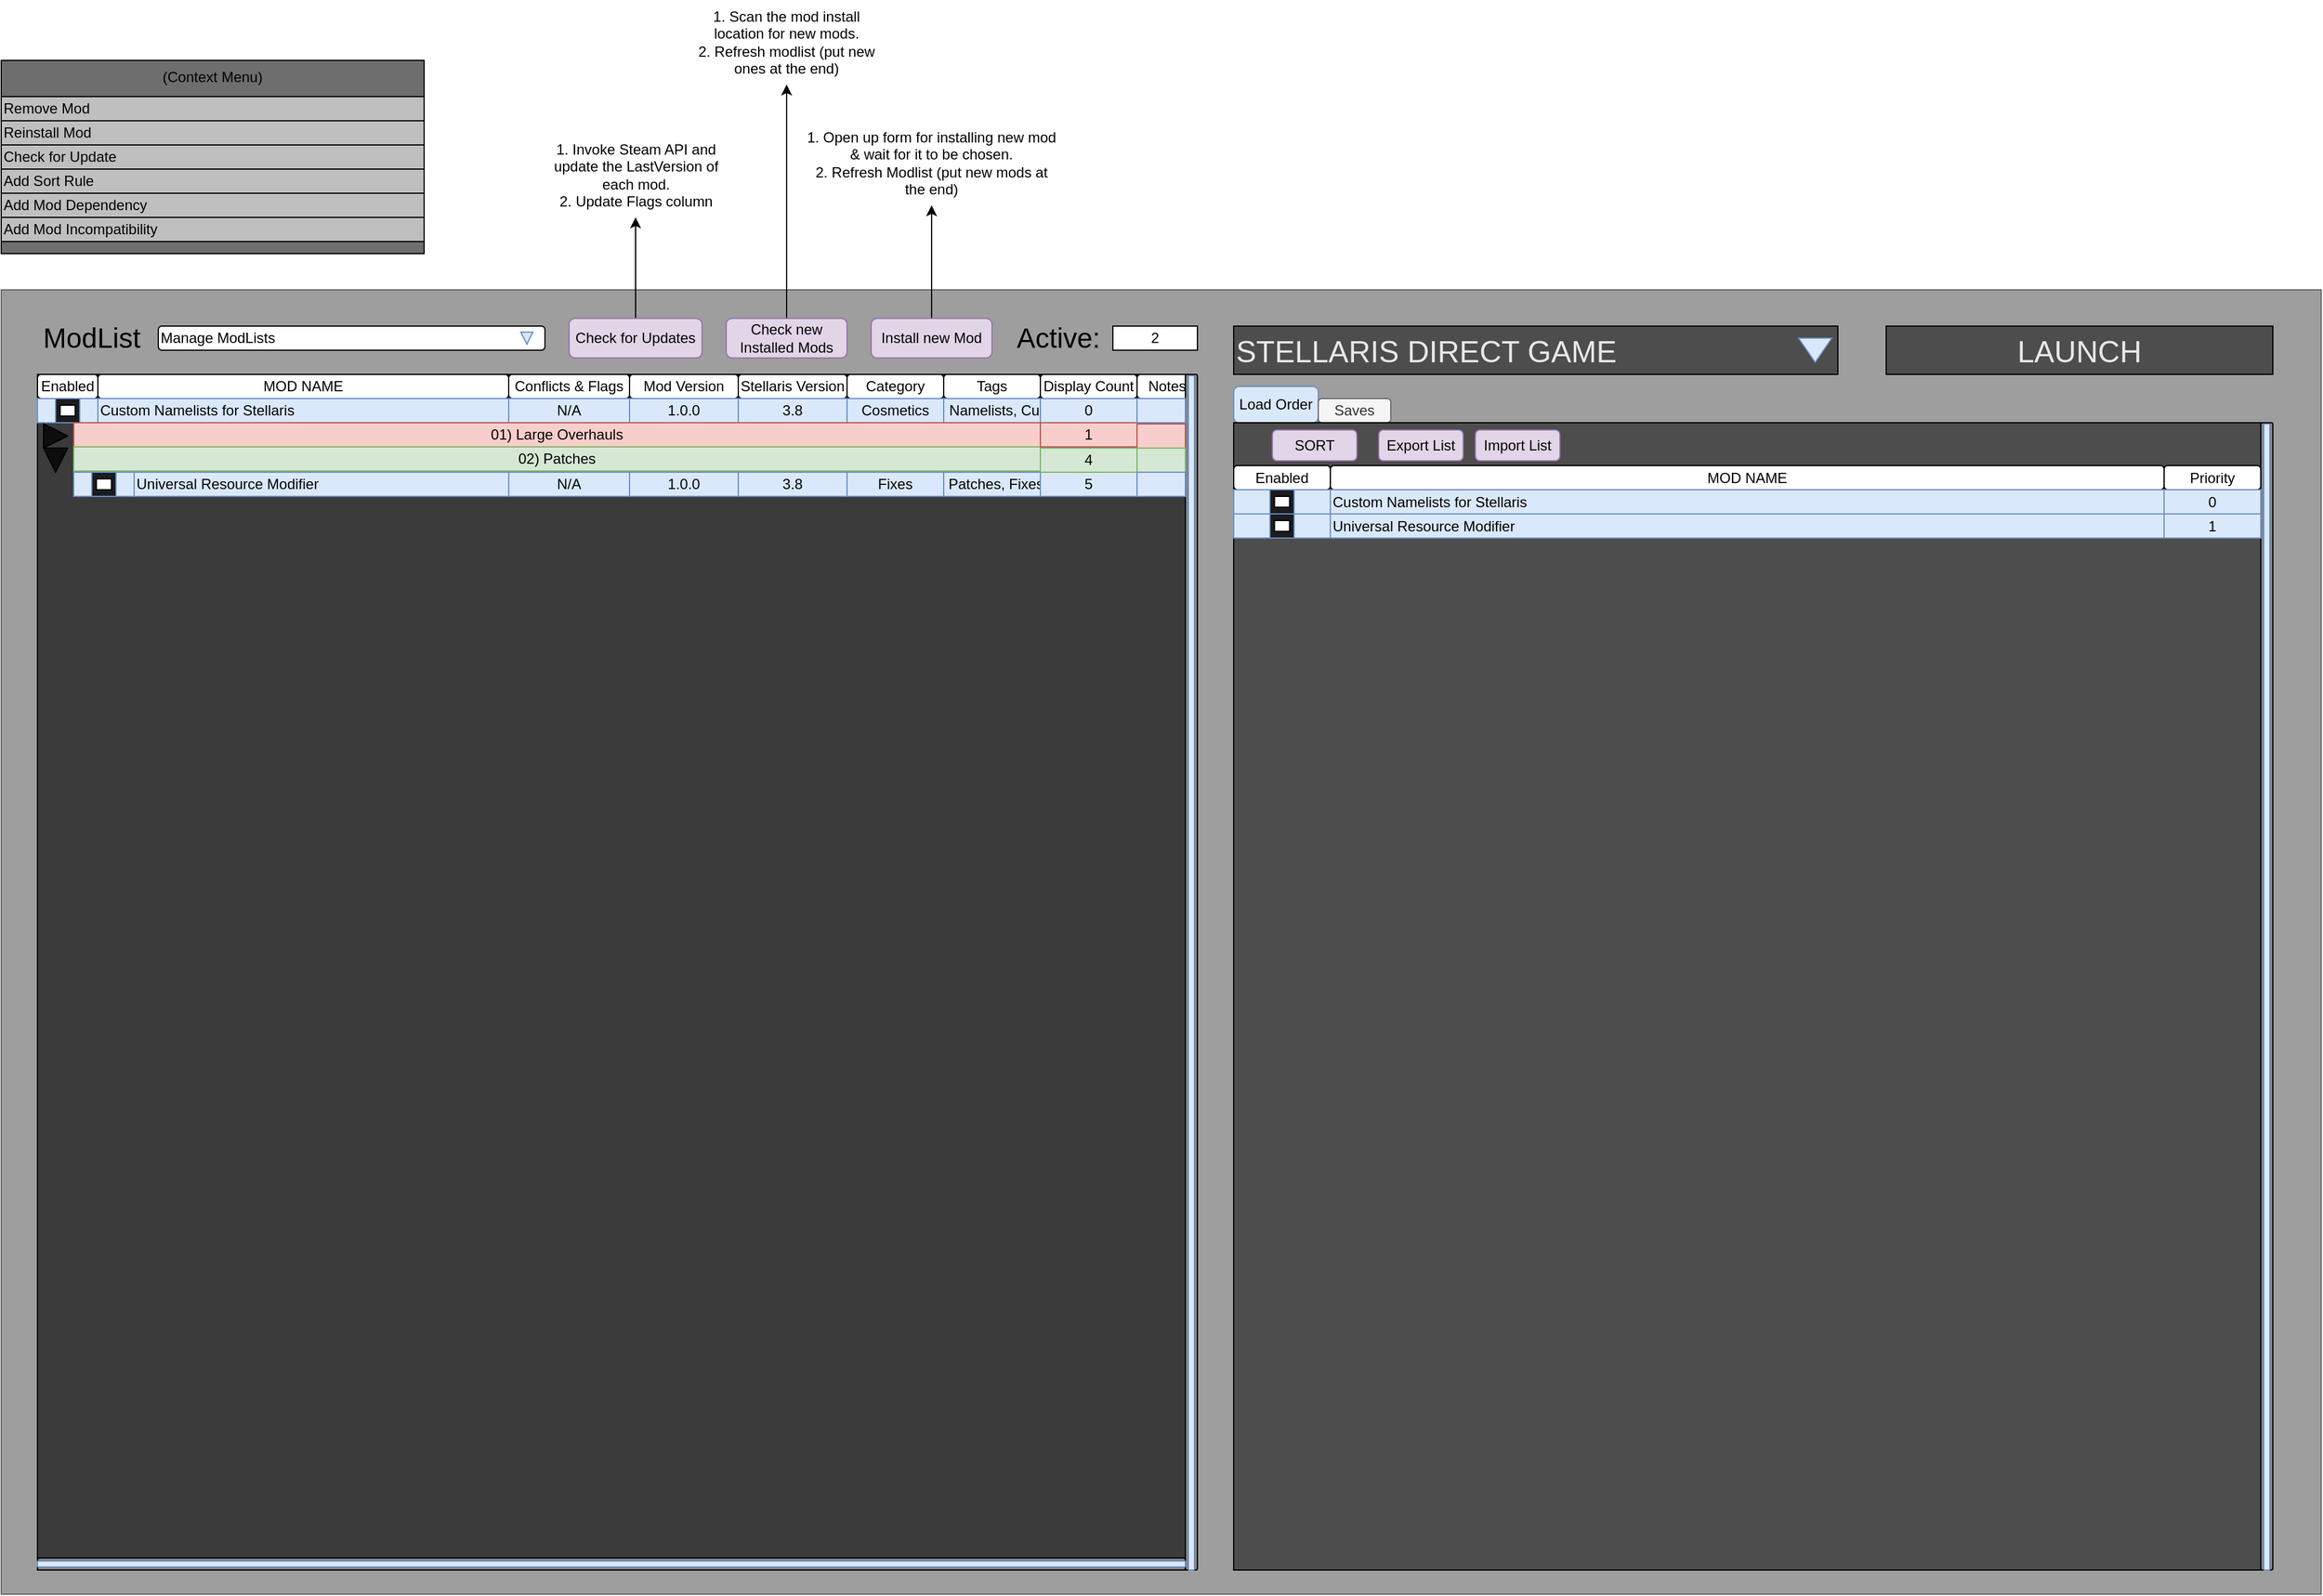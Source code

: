<mxfile version="21.6.1" type="device" pages="5">
  <diagram name="MainWindow" id="4kBHwDKpJJJqmKszYRWm">
    <mxGraphModel dx="1185" dy="1556" grid="1" gridSize="10" guides="1" tooltips="1" connect="1" arrows="1" fold="1" page="1" pageScale="1" pageWidth="850" pageHeight="1100" math="0" shadow="0">
      <root>
        <mxCell id="0" />
        <mxCell id="1" parent="0" />
        <mxCell id="u-a-ZDEfsdzRqBJeDH9q-1" value="" style="rounded=0;whiteSpace=wrap;html=1;fillColor=#9E9E9E;strokeColor=#666666;gradientColor=none;" vertex="1" parent="1">
          <mxGeometry x="80" y="120" width="1920" height="1080" as="geometry" />
        </mxCell>
        <mxCell id="u-a-ZDEfsdzRqBJeDH9q-3" value="ModList" style="text;strokeColor=none;fillColor=none;align=center;verticalAlign=middle;rounded=0;whiteSpace=wrap;html=1;fontSize=23;" vertex="1" parent="1">
          <mxGeometry x="110" y="140" width="90" height="40" as="geometry" />
        </mxCell>
        <mxCell id="u-a-ZDEfsdzRqBJeDH9q-4" value="Manage ModLists" style="rounded=1;whiteSpace=wrap;html=1;align=left;" vertex="1" parent="1">
          <mxGeometry x="210" y="150" width="320" height="20" as="geometry" />
        </mxCell>
        <mxCell id="u-a-ZDEfsdzRqBJeDH9q-5" value="" style="triangle;whiteSpace=wrap;html=1;rotation=90;fillColor=#dae8fc;strokeColor=#6c8ebf;" vertex="1" parent="1">
          <mxGeometry x="510" y="155" width="10" height="10" as="geometry" />
        </mxCell>
        <mxCell id="280anyr5keJLw3czcJbj-1" value="Active:" style="text;strokeColor=none;fillColor=none;align=center;verticalAlign=middle;rounded=0;whiteSpace=wrap;html=1;fontSize=23;" vertex="1" parent="1">
          <mxGeometry x="910" y="140" width="90" height="40" as="geometry" />
        </mxCell>
        <mxCell id="280anyr5keJLw3czcJbj-2" value="2" style="rounded=0;whiteSpace=wrap;html=1;" vertex="1" parent="1">
          <mxGeometry x="1000" y="150" width="70" height="20" as="geometry" />
        </mxCell>
        <mxCell id="280anyr5keJLw3czcJbj-3" value="" style="rounded=0;whiteSpace=wrap;html=1;fillColor=#3b3b3b;" vertex="1" parent="1">
          <mxGeometry x="110" y="190" width="950" height="990" as="geometry" />
        </mxCell>
        <mxCell id="280anyr5keJLw3czcJbj-4" value="MOD NAME" style="rounded=1;whiteSpace=wrap;html=1;" vertex="1" parent="1">
          <mxGeometry x="160" y="190" width="340" height="20" as="geometry" />
        </mxCell>
        <mxCell id="280anyr5keJLw3czcJbj-5" value="Enabled" style="rounded=1;whiteSpace=wrap;html=1;" vertex="1" parent="1">
          <mxGeometry x="110" y="190" width="50" height="20" as="geometry" />
        </mxCell>
        <mxCell id="280anyr5keJLw3czcJbj-6" value="Display Count" style="rounded=1;whiteSpace=wrap;html=1;" vertex="1" parent="1">
          <mxGeometry x="940" y="190" width="80" height="20" as="geometry" />
        </mxCell>
        <mxCell id="280anyr5keJLw3czcJbj-7" value="Category" style="rounded=1;whiteSpace=wrap;html=1;" vertex="1" parent="1">
          <mxGeometry x="780" y="190" width="80" height="20" as="geometry" />
        </mxCell>
        <mxCell id="280anyr5keJLw3czcJbj-8" value="Tags" style="rounded=1;whiteSpace=wrap;html=1;" vertex="1" parent="1">
          <mxGeometry x="860" y="190" width="80" height="20" as="geometry" />
        </mxCell>
        <mxCell id="280anyr5keJLw3czcJbj-9" value="Stellaris Version" style="rounded=1;whiteSpace=wrap;html=1;" vertex="1" parent="1">
          <mxGeometry x="690" y="190" width="90" height="20" as="geometry" />
        </mxCell>
        <mxCell id="280anyr5keJLw3czcJbj-10" value="Mod Version" style="rounded=1;whiteSpace=wrap;html=1;" vertex="1" parent="1">
          <mxGeometry x="600" y="190" width="90" height="20" as="geometry" />
        </mxCell>
        <mxCell id="280anyr5keJLw3czcJbj-11" value="Conflicts &amp;amp; Flags" style="rounded=1;whiteSpace=wrap;html=1;" vertex="1" parent="1">
          <mxGeometry x="500" y="190" width="100" height="20" as="geometry" />
        </mxCell>
        <mxCell id="280anyr5keJLw3czcJbj-12" value="" style="rounded=0;whiteSpace=wrap;html=1;fillColor=#dae8fc;strokeColor=#6c8ebf;" vertex="1" parent="1">
          <mxGeometry x="110" y="210" width="50" height="20" as="geometry" />
        </mxCell>
        <mxCell id="280anyr5keJLw3czcJbj-13" value="Custom Namelists for Stellaris" style="rounded=0;whiteSpace=wrap;html=1;fillColor=#dae8fc;strokeColor=#6c8ebf;align=left;" vertex="1" parent="1">
          <mxGeometry x="160" y="210" width="340" height="20" as="geometry" />
        </mxCell>
        <mxCell id="280anyr5keJLw3czcJbj-14" value="N/A" style="rounded=0;whiteSpace=wrap;html=1;fillColor=#dae8fc;strokeColor=#6c8ebf;" vertex="1" parent="1">
          <mxGeometry x="500" y="210" width="100" height="20" as="geometry" />
        </mxCell>
        <mxCell id="280anyr5keJLw3czcJbj-15" value="1.0.0" style="rounded=0;whiteSpace=wrap;html=1;fillColor=#dae8fc;strokeColor=#6c8ebf;" vertex="1" parent="1">
          <mxGeometry x="600" y="210" width="90" height="20" as="geometry" />
        </mxCell>
        <mxCell id="280anyr5keJLw3czcJbj-16" value="3.8" style="rounded=0;whiteSpace=wrap;html=1;fillColor=#dae8fc;strokeColor=#6c8ebf;" vertex="1" parent="1">
          <mxGeometry x="690" y="210" width="90" height="20" as="geometry" />
        </mxCell>
        <mxCell id="280anyr5keJLw3czcJbj-17" value="Cosmetics" style="rounded=0;whiteSpace=wrap;html=1;fillColor=#dae8fc;strokeColor=#6c8ebf;" vertex="1" parent="1">
          <mxGeometry x="780" y="210" width="80" height="20" as="geometry" />
        </mxCell>
        <mxCell id="280anyr5keJLw3czcJbj-18" value="Namelists, Cus..." style="rounded=0;whiteSpace=wrap;html=1;fillColor=#dae8fc;strokeColor=#6c8ebf;" vertex="1" parent="1">
          <mxGeometry x="860" y="210" width="100" height="20" as="geometry" />
        </mxCell>
        <mxCell id="280anyr5keJLw3czcJbj-19" value="0" style="rounded=0;whiteSpace=wrap;html=1;fillColor=#dae8fc;strokeColor=#6c8ebf;" vertex="1" parent="1">
          <mxGeometry x="940" y="210" width="80" height="20" as="geometry" />
        </mxCell>
        <mxCell id="280anyr5keJLw3czcJbj-20" value="" style="rounded=0;whiteSpace=wrap;html=1;fillColor=#1A1C1F;strokeColor=#6c8ebf;" vertex="1" parent="1">
          <mxGeometry x="125" y="210" width="20" height="20" as="geometry" />
        </mxCell>
        <mxCell id="280anyr5keJLw3czcJbj-21" value="01) Large Overhauls" style="rounded=0;whiteSpace=wrap;html=1;fillColor=#f8cecc;strokeColor=#b85450;" vertex="1" parent="1">
          <mxGeometry x="140" y="230" width="800" height="20" as="geometry" />
        </mxCell>
        <mxCell id="280anyr5keJLw3czcJbj-30" value="" style="triangle;whiteSpace=wrap;html=1;fillColor=#0D0D0D;" vertex="1" parent="1">
          <mxGeometry x="115" y="231" width="20" height="20" as="geometry" />
        </mxCell>
        <mxCell id="280anyr5keJLw3czcJbj-31" value="02) Patches" style="rounded=0;whiteSpace=wrap;html=1;fillColor=#d5e8d4;strokeColor=#82b366;" vertex="1" parent="1">
          <mxGeometry x="140" y="250" width="800" height="20" as="geometry" />
        </mxCell>
        <mxCell id="280anyr5keJLw3czcJbj-32" value="" style="triangle;whiteSpace=wrap;html=1;fillColor=#0D0D0D;rotation=90;" vertex="1" parent="1">
          <mxGeometry x="115" y="251" width="20" height="20" as="geometry" />
        </mxCell>
        <mxCell id="280anyr5keJLw3czcJbj-33" value="" style="rounded=0;whiteSpace=wrap;html=1;fillColor=#dae8fc;strokeColor=#6c8ebf;" vertex="1" parent="1">
          <mxGeometry x="140" y="271" width="50" height="20" as="geometry" />
        </mxCell>
        <mxCell id="280anyr5keJLw3czcJbj-34" value="Universal Resource Modifier" style="rounded=0;whiteSpace=wrap;html=1;fillColor=#dae8fc;strokeColor=#6c8ebf;align=left;" vertex="1" parent="1">
          <mxGeometry x="190" y="271" width="310" height="20" as="geometry" />
        </mxCell>
        <mxCell id="280anyr5keJLw3czcJbj-35" value="N/A" style="rounded=0;whiteSpace=wrap;html=1;fillColor=#dae8fc;strokeColor=#6c8ebf;" vertex="1" parent="1">
          <mxGeometry x="500" y="271" width="100" height="20" as="geometry" />
        </mxCell>
        <mxCell id="280anyr5keJLw3czcJbj-36" value="1.0.0" style="rounded=0;whiteSpace=wrap;html=1;fillColor=#dae8fc;strokeColor=#6c8ebf;" vertex="1" parent="1">
          <mxGeometry x="600" y="271" width="90" height="20" as="geometry" />
        </mxCell>
        <mxCell id="280anyr5keJLw3czcJbj-37" value="3.8" style="rounded=0;whiteSpace=wrap;html=1;fillColor=#dae8fc;strokeColor=#6c8ebf;" vertex="1" parent="1">
          <mxGeometry x="690" y="271" width="90" height="20" as="geometry" />
        </mxCell>
        <mxCell id="280anyr5keJLw3czcJbj-38" value="Fixes" style="rounded=0;whiteSpace=wrap;html=1;fillColor=#dae8fc;strokeColor=#6c8ebf;" vertex="1" parent="1">
          <mxGeometry x="780" y="271" width="80" height="20" as="geometry" />
        </mxCell>
        <mxCell id="280anyr5keJLw3czcJbj-39" value="Patches, Fixes, .." style="rounded=0;whiteSpace=wrap;html=1;fillColor=#dae8fc;strokeColor=#6c8ebf;" vertex="1" parent="1">
          <mxGeometry x="860" y="271" width="100" height="20" as="geometry" />
        </mxCell>
        <mxCell id="280anyr5keJLw3czcJbj-40" value="5" style="rounded=0;whiteSpace=wrap;html=1;fillColor=#dae8fc;strokeColor=#6c8ebf;" vertex="1" parent="1">
          <mxGeometry x="940" y="271" width="80" height="20" as="geometry" />
        </mxCell>
        <mxCell id="280anyr5keJLw3czcJbj-41" value="" style="rounded=0;whiteSpace=wrap;html=1;fillColor=#1A1C1F;strokeColor=#6c8ebf;" vertex="1" parent="1">
          <mxGeometry x="155" y="271" width="20" height="20" as="geometry" />
        </mxCell>
        <mxCell id="280anyr5keJLw3czcJbj-42" value="&lt;font color=&quot;#e8e8e8&quot; style=&quot;font-size: 25px;&quot;&gt;STELLARIS DIRECT GAME&lt;/font&gt;" style="rounded=0;whiteSpace=wrap;html=1;fillColor=#4D4D4D;align=left;" vertex="1" parent="1">
          <mxGeometry x="1100" y="150" width="500" height="40" as="geometry" />
        </mxCell>
        <mxCell id="280anyr5keJLw3czcJbj-43" value="" style="triangle;whiteSpace=wrap;html=1;rotation=90;fillColor=#dae8fc;strokeColor=#6c8ebf;" vertex="1" parent="1">
          <mxGeometry x="1571.25" y="156.25" width="20" height="27.5" as="geometry" />
        </mxCell>
        <mxCell id="280anyr5keJLw3czcJbj-44" value="&lt;font color=&quot;#e8e8e8&quot; style=&quot;font-size: 25px;&quot;&gt;LAUNCH&lt;/font&gt;" style="rounded=0;whiteSpace=wrap;html=1;fillColor=#4D4D4D;align=center;" vertex="1" parent="1">
          <mxGeometry x="1640" y="150" width="320" height="40" as="geometry" />
        </mxCell>
        <mxCell id="280anyr5keJLw3czcJbj-49" value="" style="rounded=0;whiteSpace=wrap;html=1;" vertex="1" parent="1">
          <mxGeometry x="158.75" y="276.5" width="12.5" height="9" as="geometry" />
        </mxCell>
        <mxCell id="280anyr5keJLw3czcJbj-50" value="" style="rounded=0;whiteSpace=wrap;html=1;" vertex="1" parent="1">
          <mxGeometry x="128.75" y="215.5" width="12.5" height="9" as="geometry" />
        </mxCell>
        <mxCell id="280anyr5keJLw3czcJbj-51" value="1" style="rounded=0;whiteSpace=wrap;html=1;fillColor=#f8cecc;strokeColor=#b85450;" vertex="1" parent="1">
          <mxGeometry x="940" y="230" width="80" height="20" as="geometry" />
        </mxCell>
        <mxCell id="280anyr5keJLw3czcJbj-52" value="4" style="rounded=0;whiteSpace=wrap;html=1;fillColor=#d5e8d4;strokeColor=#82b366;" vertex="1" parent="1">
          <mxGeometry x="940" y="251" width="80" height="20" as="geometry" />
        </mxCell>
        <mxCell id="280anyr5keJLw3czcJbj-53" value="Load Order" style="rounded=1;whiteSpace=wrap;html=1;fillColor=#dae8fc;strokeColor=#6c8ebf;" vertex="1" parent="1">
          <mxGeometry x="1100" y="200" width="70" height="30" as="geometry" />
        </mxCell>
        <mxCell id="280anyr5keJLw3czcJbj-54" value="Saves" style="rounded=1;whiteSpace=wrap;html=1;fillColor=#f5f5f5;strokeColor=#666666;fontColor=#333333;" vertex="1" parent="1">
          <mxGeometry x="1170" y="210" width="60" height="20" as="geometry" />
        </mxCell>
        <mxCell id="280anyr5keJLw3czcJbj-55" value="" style="rounded=0;whiteSpace=wrap;html=1;fillColor=#4D4D4D;" vertex="1" parent="1">
          <mxGeometry x="1100" y="230" width="850" height="950" as="geometry" />
        </mxCell>
        <mxCell id="280anyr5keJLw3czcJbj-56" value="" style="rounded=1;whiteSpace=wrap;html=1;fillColor=#858585;" vertex="1" parent="1">
          <mxGeometry x="1950" y="230" width="10" height="950" as="geometry" />
        </mxCell>
        <mxCell id="280anyr5keJLw3czcJbj-57" value="" style="rounded=1;whiteSpace=wrap;html=1;fillColor=#dae8fc;strokeColor=#6c8ebf;" vertex="1" parent="1">
          <mxGeometry x="1952.5" y="231" width="5" height="949" as="geometry" />
        </mxCell>
        <mxCell id="280anyr5keJLw3czcJbj-58" value="MOD NAME" style="rounded=1;whiteSpace=wrap;html=1;" vertex="1" parent="1">
          <mxGeometry x="1180" y="265.5" width="690" height="20" as="geometry" />
        </mxCell>
        <mxCell id="280anyr5keJLw3czcJbj-59" value="Priority" style="rounded=1;whiteSpace=wrap;html=1;" vertex="1" parent="1">
          <mxGeometry x="1870" y="265.5" width="80" height="20" as="geometry" />
        </mxCell>
        <mxCell id="280anyr5keJLw3czcJbj-60" value="Enabled" style="rounded=1;whiteSpace=wrap;html=1;" vertex="1" parent="1">
          <mxGeometry x="1100" y="265.5" width="80" height="20" as="geometry" />
        </mxCell>
        <mxCell id="280anyr5keJLw3czcJbj-61" value="Custom Namelists for Stellaris" style="rounded=0;whiteSpace=wrap;html=1;fillColor=#dae8fc;strokeColor=#6c8ebf;align=left;" vertex="1" parent="1">
          <mxGeometry x="1180" y="285.5" width="690" height="20" as="geometry" />
        </mxCell>
        <mxCell id="280anyr5keJLw3czcJbj-62" value="" style="rounded=0;whiteSpace=wrap;html=1;fillColor=#dae8fc;strokeColor=#6c8ebf;" vertex="1" parent="1">
          <mxGeometry x="1100" y="285.5" width="80" height="20" as="geometry" />
        </mxCell>
        <mxCell id="280anyr5keJLw3czcJbj-63" value="" style="rounded=0;whiteSpace=wrap;html=1;fillColor=#1A1C1F;strokeColor=#6c8ebf;" vertex="1" parent="1">
          <mxGeometry x="1130" y="285.5" width="20" height="20" as="geometry" />
        </mxCell>
        <mxCell id="280anyr5keJLw3czcJbj-64" value="" style="rounded=0;whiteSpace=wrap;html=1;" vertex="1" parent="1">
          <mxGeometry x="1133.75" y="291" width="12.5" height="9" as="geometry" />
        </mxCell>
        <mxCell id="280anyr5keJLw3czcJbj-67" value="0" style="rounded=0;whiteSpace=wrap;html=1;fillColor=#dae8fc;strokeColor=#6c8ebf;" vertex="1" parent="1">
          <mxGeometry x="1870" y="285.5" width="80" height="20" as="geometry" />
        </mxCell>
        <mxCell id="280anyr5keJLw3czcJbj-71" value="Universal Resource Modifier" style="rounded=0;whiteSpace=wrap;html=1;fillColor=#dae8fc;strokeColor=#6c8ebf;align=left;" vertex="1" parent="1">
          <mxGeometry x="1180" y="305.5" width="690" height="20" as="geometry" />
        </mxCell>
        <mxCell id="280anyr5keJLw3czcJbj-72" value="" style="rounded=0;whiteSpace=wrap;html=1;fillColor=#dae8fc;strokeColor=#6c8ebf;" vertex="1" parent="1">
          <mxGeometry x="1100" y="305.5" width="80" height="20" as="geometry" />
        </mxCell>
        <mxCell id="280anyr5keJLw3czcJbj-74" value="1" style="rounded=0;whiteSpace=wrap;html=1;fillColor=#dae8fc;strokeColor=#6c8ebf;" vertex="1" parent="1">
          <mxGeometry x="1870" y="305.5" width="80" height="20" as="geometry" />
        </mxCell>
        <mxCell id="280anyr5keJLw3czcJbj-76" value="" style="rounded=0;whiteSpace=wrap;html=1;fillColor=#1A1C1F;strokeColor=#6c8ebf;" vertex="1" parent="1">
          <mxGeometry x="1130" y="305.5" width="20" height="20" as="geometry" />
        </mxCell>
        <mxCell id="280anyr5keJLw3czcJbj-77" value="" style="rounded=0;whiteSpace=wrap;html=1;" vertex="1" parent="1">
          <mxGeometry x="1133.75" y="311" width="12.5" height="9" as="geometry" />
        </mxCell>
        <mxCell id="280anyr5keJLw3czcJbj-80" value="SORT" style="rounded=1;whiteSpace=wrap;html=1;fillColor=#e1d5e7;strokeColor=#9673a6;" vertex="1" parent="1">
          <mxGeometry x="1132" y="236" width="70" height="25.5" as="geometry" />
        </mxCell>
        <mxCell id="ya8SbgfGmUaVXBivT8mw-1" value="Notes" style="rounded=1;whiteSpace=wrap;html=1;" vertex="1" parent="1">
          <mxGeometry x="1020" y="190" width="50" height="20" as="geometry" />
        </mxCell>
        <mxCell id="280anyr5keJLw3czcJbj-81" value="Export List" style="rounded=1;whiteSpace=wrap;html=1;fillColor=#e1d5e7;strokeColor=#9673a6;" vertex="1" parent="1">
          <mxGeometry x="1220" y="236" width="70" height="25.5" as="geometry" />
        </mxCell>
        <mxCell id="280anyr5keJLw3czcJbj-82" value="Import List" style="rounded=1;whiteSpace=wrap;html=1;fillColor=#e1d5e7;strokeColor=#9673a6;" vertex="1" parent="1">
          <mxGeometry x="1300" y="236" width="70" height="25.5" as="geometry" />
        </mxCell>
        <mxCell id="280anyr5keJLw3czcJbj-45" value="" style="rounded=1;whiteSpace=wrap;html=1;fillColor=#858585;" vertex="1" parent="1">
          <mxGeometry x="1060" y="190" width="10" height="990" as="geometry" />
        </mxCell>
        <mxCell id="280anyr5keJLw3czcJbj-48" value="" style="rounded=1;whiteSpace=wrap;html=1;fillColor=#dae8fc;strokeColor=#6c8ebf;" vertex="1" parent="1">
          <mxGeometry x="1062.5" y="191" width="5" height="989" as="geometry" />
        </mxCell>
        <mxCell id="ya8SbgfGmUaVXBivT8mw-2" value="" style="rounded=0;whiteSpace=wrap;html=1;fillColor=#f8cecc;strokeColor=#b85450;" vertex="1" parent="1">
          <mxGeometry x="1020" y="231" width="40" height="20" as="geometry" />
        </mxCell>
        <mxCell id="ya8SbgfGmUaVXBivT8mw-3" value="" style="rounded=0;whiteSpace=wrap;html=1;fillColor=#d5e8d4;strokeColor=#82b366;" vertex="1" parent="1">
          <mxGeometry x="1020" y="251" width="40" height="20" as="geometry" />
        </mxCell>
        <mxCell id="ya8SbgfGmUaVXBivT8mw-4" value="" style="rounded=0;whiteSpace=wrap;html=1;fillColor=#dae8fc;strokeColor=#6c8ebf;" vertex="1" parent="1">
          <mxGeometry x="1020" y="271" width="40" height="20" as="geometry" />
        </mxCell>
        <mxCell id="ya8SbgfGmUaVXBivT8mw-6" value="" style="rounded=0;whiteSpace=wrap;html=1;fillColor=#dae8fc;strokeColor=#6c8ebf;" vertex="1" parent="1">
          <mxGeometry x="1020" y="210" width="40" height="20" as="geometry" />
        </mxCell>
        <mxCell id="9J59A1pDsoWbuQJhbA32-1" value="" style="rounded=1;whiteSpace=wrap;html=1;fillColor=#858585;" vertex="1" parent="1">
          <mxGeometry x="110" y="1170" width="950" height="10" as="geometry" />
        </mxCell>
        <mxCell id="9J59A1pDsoWbuQJhbA32-2" value="" style="rounded=1;whiteSpace=wrap;html=1;fillColor=#dae8fc;strokeColor=#6c8ebf;" vertex="1" parent="1">
          <mxGeometry x="110" y="1172.5" width="950" height="5" as="geometry" />
        </mxCell>
        <mxCell id="lsZq4bb5ygqwey01slSW-5" style="edgeStyle=orthogonalEdgeStyle;rounded=0;orthogonalLoop=1;jettySize=auto;html=1;exitX=0.5;exitY=0;exitDx=0;exitDy=0;entryX=0.5;entryY=1;entryDx=0;entryDy=0;" edge="1" parent="1" source="Nm9ffyWEaQcGPMdwfYi6-4" target="lsZq4bb5ygqwey01slSW-6">
          <mxGeometry relative="1" as="geometry">
            <mxPoint x="849.857" y="40" as="targetPoint" />
          </mxGeometry>
        </mxCell>
        <mxCell id="Nm9ffyWEaQcGPMdwfYi6-4" value="Install new Mod" style="rounded=1;whiteSpace=wrap;html=1;fillColor=#e1d5e7;strokeColor=#9673a6;" vertex="1" parent="1">
          <mxGeometry x="800" y="143.63" width="100" height="32.75" as="geometry" />
        </mxCell>
        <mxCell id="lsZq4bb5ygqwey01slSW-3" style="edgeStyle=orthogonalEdgeStyle;rounded=0;orthogonalLoop=1;jettySize=auto;html=1;exitX=0.5;exitY=0;exitDx=0;exitDy=0;" edge="1" parent="1" source="Nm9ffyWEaQcGPMdwfYi6-6" target="lsZq4bb5ygqwey01slSW-4">
          <mxGeometry relative="1" as="geometry">
            <mxPoint x="605.286" y="50" as="targetPoint" />
          </mxGeometry>
        </mxCell>
        <mxCell id="Nm9ffyWEaQcGPMdwfYi6-6" value="Check for Updates" style="rounded=1;whiteSpace=wrap;html=1;fillColor=#e1d5e7;strokeColor=#9673a6;" vertex="1" parent="1">
          <mxGeometry x="550" y="143.63" width="110" height="32.75" as="geometry" />
        </mxCell>
        <mxCell id="lsZq4bb5ygqwey01slSW-1" style="edgeStyle=orthogonalEdgeStyle;rounded=0;orthogonalLoop=1;jettySize=auto;html=1;exitX=0.5;exitY=0;exitDx=0;exitDy=0;entryX=0.5;entryY=1;entryDx=0;entryDy=0;" edge="1" parent="1" source="Nm9ffyWEaQcGPMdwfYi6-7" target="lsZq4bb5ygqwey01slSW-2">
          <mxGeometry relative="1" as="geometry">
            <mxPoint x="820" y="40" as="targetPoint" />
          </mxGeometry>
        </mxCell>
        <mxCell id="Nm9ffyWEaQcGPMdwfYi6-7" value="Check new Installed Mods" style="rounded=1;whiteSpace=wrap;html=1;fillColor=#e1d5e7;strokeColor=#9673a6;" vertex="1" parent="1">
          <mxGeometry x="680" y="143.63" width="100" height="32.75" as="geometry" />
        </mxCell>
        <mxCell id="Nm9ffyWEaQcGPMdwfYi6-8" value="(Context Menu)" style="rounded=0;whiteSpace=wrap;html=1;verticalAlign=top;fillColor=#6E6E6E;" vertex="1" parent="1">
          <mxGeometry x="80" y="-70" width="350" height="160" as="geometry" />
        </mxCell>
        <mxCell id="Nm9ffyWEaQcGPMdwfYi6-9" value="Remove Mod" style="rounded=0;whiteSpace=wrap;html=1;align=left;fillColor=#BFBFBF;" vertex="1" parent="1">
          <mxGeometry x="80" y="-40" width="350" height="20" as="geometry" />
        </mxCell>
        <mxCell id="Nm9ffyWEaQcGPMdwfYi6-10" value="Reinstall Mod" style="rounded=0;whiteSpace=wrap;html=1;align=left;fillColor=#BFBFBF;" vertex="1" parent="1">
          <mxGeometry x="80" y="-20" width="350" height="20" as="geometry" />
        </mxCell>
        <mxCell id="Nm9ffyWEaQcGPMdwfYi6-11" value="Check for Update" style="rounded=0;whiteSpace=wrap;html=1;align=left;fillColor=#BFBFBF;" vertex="1" parent="1">
          <mxGeometry x="80" width="350" height="20" as="geometry" />
        </mxCell>
        <mxCell id="yUAEb1vr-L3T58DQV86A-1" value="Add Sort Rule" style="rounded=0;whiteSpace=wrap;html=1;align=left;fillColor=#BFBFBF;" vertex="1" parent="1">
          <mxGeometry x="80" y="20" width="350" height="20" as="geometry" />
        </mxCell>
        <mxCell id="yUAEb1vr-L3T58DQV86A-2" value="Add Mod Dependency" style="rounded=0;whiteSpace=wrap;html=1;align=left;fillColor=#BFBFBF;" vertex="1" parent="1">
          <mxGeometry x="80" y="40" width="350" height="20" as="geometry" />
        </mxCell>
        <mxCell id="yUAEb1vr-L3T58DQV86A-3" value="Add Mod Incompatibility" style="rounded=0;whiteSpace=wrap;html=1;align=left;fillColor=#BFBFBF;" vertex="1" parent="1">
          <mxGeometry x="80" y="60" width="350" height="20" as="geometry" />
        </mxCell>
        <mxCell id="lsZq4bb5ygqwey01slSW-2" value="1. Scan the mod install location for new mods.&lt;br&gt;2. Refresh modlist (put new ones at the end)" style="text;html=1;strokeColor=none;fillColor=none;align=center;verticalAlign=middle;whiteSpace=wrap;rounded=0;" vertex="1" parent="1">
          <mxGeometry x="650" y="-120" width="160" height="70" as="geometry" />
        </mxCell>
        <mxCell id="lsZq4bb5ygqwey01slSW-4" value="1. Invoke Steam API and update the LastVersion of each mod.&lt;br&gt;2. Update Flags column" style="text;html=1;strokeColor=none;fillColor=none;align=center;verticalAlign=middle;whiteSpace=wrap;rounded=0;" vertex="1" parent="1">
          <mxGeometry x="532.5" y="-10" width="145" height="70" as="geometry" />
        </mxCell>
        <mxCell id="lsZq4bb5ygqwey01slSW-6" value="1. Open up form for installing new mod &amp;amp; wait for it to be chosen.&lt;br&gt;2. Refresh Modlist (put new mods at the end)" style="text;html=1;strokeColor=none;fillColor=none;align=center;verticalAlign=middle;whiteSpace=wrap;rounded=0;" vertex="1" parent="1">
          <mxGeometry x="745" y="-20" width="210" height="70" as="geometry" />
        </mxCell>
      </root>
    </mxGraphModel>
  </diagram>
  <diagram id="pjn9vjbbaO1yP0s39qno" name="ModList Management">
    <mxGraphModel dx="1728" dy="665" grid="1" gridSize="10" guides="1" tooltips="1" connect="1" arrows="1" fold="1" page="1" pageScale="1" pageWidth="850" pageHeight="1100" math="0" shadow="0">
      <root>
        <mxCell id="0" />
        <mxCell id="1" parent="0" />
        <mxCell id="8oE6dgzHkubX_I1cla6W-1" value="" style="rounded=0;whiteSpace=wrap;html=1;" vertex="1" parent="1">
          <mxGeometry x="80" y="80" width="680" height="280" as="geometry" />
        </mxCell>
        <mxCell id="hR4zutqBkWirOuxbVxbt-1" value="Manage ModLists" style="text;html=1;strokeColor=none;fillColor=none;align=left;verticalAlign=middle;whiteSpace=wrap;rounded=0;fontSize=20;" vertex="1" parent="1">
          <mxGeometry x="80" y="80" width="300" height="30" as="geometry" />
        </mxCell>
        <mxCell id="hR4zutqBkWirOuxbVxbt-2" value="" style="rounded=0;whiteSpace=wrap;html=1;fillColor=#828282;" vertex="1" parent="1">
          <mxGeometry x="100" y="110" width="510" height="230" as="geometry" />
        </mxCell>
        <mxCell id="hR4zutqBkWirOuxbVxbt-3" value="Main" style="rounded=0;whiteSpace=wrap;html=1;fillColor=#dae8fc;strokeColor=#6c8ebf;align=left;" vertex="1" parent="1">
          <mxGeometry x="100" y="110" width="510" height="20" as="geometry" />
        </mxCell>
        <mxCell id="hR4zutqBkWirOuxbVxbt-4" value="Test" style="rounded=0;whiteSpace=wrap;html=1;fillColor=#dae8fc;strokeColor=#6c8ebf;align=left;" vertex="1" parent="1">
          <mxGeometry x="100" y="130" width="510" height="20" as="geometry" />
        </mxCell>
        <mxCell id="hR4zutqBkWirOuxbVxbt-5" value="Create" style="rounded=1;whiteSpace=wrap;html=1;fillColor=#BABABA;" vertex="1" parent="1">
          <mxGeometry x="630" y="110" width="120" height="30" as="geometry" />
        </mxCell>
        <mxCell id="hR4zutqBkWirOuxbVxbt-6" value="Copy" style="rounded=1;whiteSpace=wrap;html=1;fillColor=#BABABA;" vertex="1" parent="1">
          <mxGeometry x="630" y="150" width="120" height="30" as="geometry" />
        </mxCell>
        <mxCell id="hR4zutqBkWirOuxbVxbt-7" value="Remove" style="rounded=1;whiteSpace=wrap;html=1;fillColor=#BABABA;" vertex="1" parent="1">
          <mxGeometry x="630" y="190" width="120" height="30" as="geometry" />
        </mxCell>
        <mxCell id="hR4zutqBkWirOuxbVxbt-8" value="Rename" style="rounded=1;whiteSpace=wrap;html=1;fillColor=#BABABA;" vertex="1" parent="1">
          <mxGeometry x="630" y="230" width="120" height="30" as="geometry" />
        </mxCell>
        <mxCell id="hR4zutqBkWirOuxbVxbt-9" value="Transfer Saves?" style="rounded=1;whiteSpace=wrap;html=1;fillColor=#BABABA;" vertex="1" parent="1">
          <mxGeometry x="630" y="270" width="120" height="30" as="geometry" />
        </mxCell>
      </root>
    </mxGraphModel>
  </diagram>
  <diagram id="rzK_XA_hnkntdU54-tvy" name="Create new Modlist">
    <mxGraphModel dx="1430" dy="550" grid="1" gridSize="10" guides="1" tooltips="1" connect="1" arrows="1" fold="1" page="1" pageScale="1" pageWidth="850" pageHeight="1100" math="0" shadow="0">
      <root>
        <mxCell id="0" />
        <mxCell id="1" parent="0" />
        <mxCell id="EPKiiRdAWdQXhjbK_Vj5-1" value="" style="rounded=0;whiteSpace=wrap;html=1;" vertex="1" parent="1">
          <mxGeometry x="80" y="80" width="380" height="150" as="geometry" />
        </mxCell>
        <mxCell id="EPKiiRdAWdQXhjbK_Vj5-2" value="Create New ModList" style="text;html=1;strokeColor=none;fillColor=none;align=left;verticalAlign=middle;whiteSpace=wrap;rounded=0;fontSize=20;" vertex="1" parent="1">
          <mxGeometry x="80" y="80" width="300" height="30" as="geometry" />
        </mxCell>
        <mxCell id="EPKiiRdAWdQXhjbK_Vj5-6" value="OK" style="rounded=1;whiteSpace=wrap;html=1;fillColor=#BABABA;" vertex="1" parent="1">
          <mxGeometry x="310" y="190" width="60" height="30" as="geometry" />
        </mxCell>
        <mxCell id="EPKiiRdAWdQXhjbK_Vj5-11" value="Please enter a name for the new list" style="text;html=1;strokeColor=none;fillColor=none;align=left;verticalAlign=middle;whiteSpace=wrap;rounded=0;" vertex="1" parent="1">
          <mxGeometry x="100" y="120" width="640" height="30" as="geometry" />
        </mxCell>
        <mxCell id="EPKiiRdAWdQXhjbK_Vj5-12" value="" style="rounded=1;whiteSpace=wrap;html=1;fillColor=#787878;" vertex="1" parent="1">
          <mxGeometry x="100" y="150" width="340" height="20" as="geometry" />
        </mxCell>
        <mxCell id="EPKiiRdAWdQXhjbK_Vj5-13" value="Cancel" style="rounded=1;whiteSpace=wrap;html=1;fillColor=#BABABA;" vertex="1" parent="1">
          <mxGeometry x="380" y="190" width="60" height="30" as="geometry" />
        </mxCell>
      </root>
    </mxGraphModel>
  </diagram>
  <diagram id="VaQjYzuIQcFOIL1EQZjH" name="Mod Info">
    <mxGraphModel dx="1185" dy="456" grid="1" gridSize="10" guides="1" tooltips="1" connect="1" arrows="1" fold="1" page="1" pageScale="1" pageWidth="850" pageHeight="1100" math="0" shadow="0">
      <root>
        <mxCell id="0" />
        <mxCell id="1" parent="0" />
        <mxCell id="mzgzhlJIUnyNSvzm67Wk-1" value="" style="rounded=0;whiteSpace=wrap;html=1;" vertex="1" parent="1">
          <mxGeometry x="80" y="80" width="680" height="390" as="geometry" />
        </mxCell>
        <mxCell id="mzgzhlJIUnyNSvzm67Wk-2" value="MOD: &amp;lt;modname&amp;gt;" style="text;html=1;strokeColor=none;fillColor=none;align=left;verticalAlign=middle;whiteSpace=wrap;rounded=0;fontSize=20;" vertex="1" parent="1">
          <mxGeometry x="80" y="80" width="300" height="30" as="geometry" />
        </mxCell>
        <mxCell id="M-tjVm0FoiV1pFOIc9IS-1" value="Conflicts" style="rounded=1;whiteSpace=wrap;html=1;fillColor=#dae8fc;strokeColor=#6c8ebf;" vertex="1" parent="1">
          <mxGeometry x="165" y="110" width="70" height="30" as="geometry" />
        </mxCell>
        <mxCell id="M-tjVm0FoiV1pFOIc9IS-2" value="Mod Info" style="rounded=1;whiteSpace=wrap;html=1;fillColor=#f5f5f5;strokeColor=#666666;fontColor=#333333;" vertex="1" parent="1">
          <mxGeometry x="235" y="120" width="60" height="20" as="geometry" />
        </mxCell>
        <mxCell id="M-tjVm0FoiV1pFOIc9IS-3" value="Filetree" style="rounded=1;whiteSpace=wrap;html=1;fillColor=#f5f5f5;strokeColor=#666666;fontColor=#333333;" vertex="1" parent="1">
          <mxGeometry x="105" y="120" width="60" height="20" as="geometry" />
        </mxCell>
        <mxCell id="M-tjVm0FoiV1pFOIc9IS-4" value="" style="rounded=0;whiteSpace=wrap;html=1;fillColor=#616161;" vertex="1" parent="1">
          <mxGeometry x="105" y="140" width="635" height="310" as="geometry" />
        </mxCell>
        <mxCell id="M-tjVm0FoiV1pFOIc9IS-5" value="General" style="rounded=1;whiteSpace=wrap;html=1;fillColor=#dae8fc;strokeColor=#6c8ebf;" vertex="1" parent="1">
          <mxGeometry x="105" y="150" width="70" height="30" as="geometry" />
        </mxCell>
        <mxCell id="M-tjVm0FoiV1pFOIc9IS-6" value="Advanced" style="rounded=1;whiteSpace=wrap;html=1;fillColor=#f5f5f5;strokeColor=#666666;fontColor=#333333;" vertex="1" parent="1">
          <mxGeometry x="175" y="160" width="60" height="20" as="geometry" />
        </mxCell>
        <mxCell id="M-tjVm0FoiV1pFOIc9IS-7" value="" style="triangle;whiteSpace=wrap;html=1;fillColor=#080808;rotation=90;" vertex="1" parent="1">
          <mxGeometry x="110" y="190" width="30" height="30" as="geometry" />
        </mxCell>
        <mxCell id="M-tjVm0FoiV1pFOIc9IS-8" value="Winning file conflicts:" style="text;html=1;strokeColor=none;fillColor=none;align=left;verticalAlign=middle;whiteSpace=wrap;rounded=0;fontSize=15;fontColor=#F5F5F5;" vertex="1" parent="1">
          <mxGeometry x="150" y="190" width="190" height="30" as="geometry" />
        </mxCell>
        <mxCell id="M-tjVm0FoiV1pFOIc9IS-9" value="Filter" style="rounded=1;whiteSpace=wrap;html=1;align=left;fillColor=#B0B0B0;" vertex="1" parent="1">
          <mxGeometry x="520" y="195" width="120" height="20" as="geometry" />
        </mxCell>
        <mxCell id="M-tjVm0FoiV1pFOIc9IS-10" value="0" style="rounded=1;whiteSpace=wrap;html=1;align=right;fillColor=#B0B0B0;fontSize=27;" vertex="1" parent="1">
          <mxGeometry x="650" y="187.5" width="80" height="35" as="geometry" />
        </mxCell>
        <mxCell id="M-tjVm0FoiV1pFOIc9IS-11" value="" style="rounded=0;whiteSpace=wrap;html=1;fillColor=#707070;" vertex="1" parent="1">
          <mxGeometry x="110" y="230" width="620" height="100" as="geometry" />
        </mxCell>
        <mxCell id="M-tjVm0FoiV1pFOIc9IS-12" value="File" style="rounded=1;whiteSpace=wrap;html=1;align=left;" vertex="1" parent="1">
          <mxGeometry x="110" y="230" width="120" height="20" as="geometry" />
        </mxCell>
        <mxCell id="M-tjVm0FoiV1pFOIc9IS-13" value="Overwritten Mods" style="rounded=1;whiteSpace=wrap;html=1;align=left;" vertex="1" parent="1">
          <mxGeometry x="230" y="230" width="500" height="20" as="geometry" />
        </mxCell>
        <mxCell id="M-tjVm0FoiV1pFOIc9IS-14" value="" style="triangle;whiteSpace=wrap;html=1;fillColor=#080808;rotation=0;" vertex="1" parent="1">
          <mxGeometry x="110" y="342.5" width="30" height="30" as="geometry" />
        </mxCell>
        <mxCell id="M-tjVm0FoiV1pFOIc9IS-15" value="Losing file conflicts:" style="text;html=1;strokeColor=none;fillColor=none;align=left;verticalAlign=middle;whiteSpace=wrap;rounded=0;fontSize=15;fontColor=#F5F5F5;" vertex="1" parent="1">
          <mxGeometry x="150" y="342.5" width="190" height="30" as="geometry" />
        </mxCell>
        <mxCell id="M-tjVm0FoiV1pFOIc9IS-16" value="Filter" style="rounded=1;whiteSpace=wrap;html=1;align=left;fillColor=#B0B0B0;" vertex="1" parent="1">
          <mxGeometry x="520" y="347.5" width="120" height="20" as="geometry" />
        </mxCell>
        <mxCell id="M-tjVm0FoiV1pFOIc9IS-17" value="0" style="rounded=1;whiteSpace=wrap;html=1;align=right;fillColor=#B0B0B0;fontSize=27;" vertex="1" parent="1">
          <mxGeometry x="650" y="340" width="80" height="35" as="geometry" />
        </mxCell>
        <mxCell id="M-tjVm0FoiV1pFOIc9IS-18" value="" style="triangle;whiteSpace=wrap;html=1;fillColor=#080808;rotation=0;" vertex="1" parent="1">
          <mxGeometry x="110" y="402.5" width="30" height="30" as="geometry" />
        </mxCell>
        <mxCell id="M-tjVm0FoiV1pFOIc9IS-19" value="The following files have no conflicts:" style="text;html=1;strokeColor=none;fillColor=none;align=left;verticalAlign=middle;whiteSpace=wrap;rounded=0;fontSize=15;fontColor=#F5F5F5;" vertex="1" parent="1">
          <mxGeometry x="150" y="402.5" width="270" height="30" as="geometry" />
        </mxCell>
        <mxCell id="M-tjVm0FoiV1pFOIc9IS-20" value="Filter" style="rounded=1;whiteSpace=wrap;html=1;align=left;fillColor=#B0B0B0;" vertex="1" parent="1">
          <mxGeometry x="520" y="407.5" width="120" height="20" as="geometry" />
        </mxCell>
        <mxCell id="M-tjVm0FoiV1pFOIc9IS-21" value="0" style="rounded=1;whiteSpace=wrap;html=1;align=right;fillColor=#B0B0B0;fontSize=27;" vertex="1" parent="1">
          <mxGeometry x="650" y="400" width="80" height="35" as="geometry" />
        </mxCell>
        <mxCell id="M-tjVm0FoiV1pFOIc9IS-22" value="Notes" style="rounded=1;whiteSpace=wrap;html=1;fillColor=#f5f5f5;strokeColor=#666666;fontColor=#333333;" vertex="1" parent="1">
          <mxGeometry x="375" y="120" width="60" height="20" as="geometry" />
        </mxCell>
        <mxCell id="M-tjVm0FoiV1pFOIc9IS-23" value="" style="rounded=0;whiteSpace=wrap;html=1;" vertex="1" parent="1">
          <mxGeometry x="810" y="80" width="780" height="390" as="geometry" />
        </mxCell>
        <mxCell id="M-tjVm0FoiV1pFOIc9IS-24" value="MOD: &amp;lt;modname&amp;gt;" style="text;html=1;strokeColor=none;fillColor=none;align=left;verticalAlign=middle;whiteSpace=wrap;rounded=0;fontSize=20;" vertex="1" parent="1">
          <mxGeometry x="810" y="80" width="300" height="30" as="geometry" />
        </mxCell>
        <mxCell id="M-tjVm0FoiV1pFOIc9IS-25" value="Conflicts" style="rounded=1;whiteSpace=wrap;html=1;fillColor=#dae8fc;strokeColor=#6c8ebf;" vertex="1" parent="1">
          <mxGeometry x="895" y="110" width="70" height="30" as="geometry" />
        </mxCell>
        <mxCell id="M-tjVm0FoiV1pFOIc9IS-26" value="Mod Info" style="rounded=1;whiteSpace=wrap;html=1;fillColor=#f5f5f5;strokeColor=#666666;fontColor=#333333;" vertex="1" parent="1">
          <mxGeometry x="965" y="120" width="60" height="20" as="geometry" />
        </mxCell>
        <mxCell id="M-tjVm0FoiV1pFOIc9IS-27" value="Filetree" style="rounded=1;whiteSpace=wrap;html=1;fillColor=#f5f5f5;strokeColor=#666666;fontColor=#333333;" vertex="1" parent="1">
          <mxGeometry x="835" y="120" width="60" height="20" as="geometry" />
        </mxCell>
        <mxCell id="M-tjVm0FoiV1pFOIc9IS-28" value="" style="rounded=0;whiteSpace=wrap;html=1;fillColor=#616161;" vertex="1" parent="1">
          <mxGeometry x="835" y="140" width="705" height="320" as="geometry" />
        </mxCell>
        <mxCell id="M-tjVm0FoiV1pFOIc9IS-35" value="" style="rounded=0;whiteSpace=wrap;html=1;fillColor=#707070;" vertex="1" parent="1">
          <mxGeometry x="840" y="190" width="690" height="230" as="geometry" />
        </mxCell>
        <mxCell id="M-tjVm0FoiV1pFOIc9IS-36" value="Overwrites" style="rounded=1;whiteSpace=wrap;html=1;align=left;" vertex="1" parent="1">
          <mxGeometry x="840" y="190" width="120" height="20" as="geometry" />
        </mxCell>
        <mxCell id="M-tjVm0FoiV1pFOIc9IS-37" value="File" style="rounded=1;whiteSpace=wrap;html=1;align=left;" vertex="1" parent="1">
          <mxGeometry x="960" y="190" width="420" height="20" as="geometry" />
        </mxCell>
        <mxCell id="M-tjVm0FoiV1pFOIc9IS-44" value="Filter" style="rounded=1;whiteSpace=wrap;html=1;align=left;fillColor=#B0B0B0;" vertex="1" parent="1">
          <mxGeometry x="1400" y="435" width="120" height="20" as="geometry" />
        </mxCell>
        <mxCell id="M-tjVm0FoiV1pFOIc9IS-46" value="Notes" style="rounded=1;whiteSpace=wrap;html=1;fillColor=#f5f5f5;strokeColor=#666666;fontColor=#333333;" vertex="1" parent="1">
          <mxGeometry x="1105" y="120" width="60" height="20" as="geometry" />
        </mxCell>
        <mxCell id="M-tjVm0FoiV1pFOIc9IS-47" value="General" style="rounded=1;whiteSpace=wrap;html=1;fillColor=#f5f5f5;strokeColor=#666666;fontColor=#333333;" vertex="1" parent="1">
          <mxGeometry x="835" y="160" width="60" height="20" as="geometry" />
        </mxCell>
        <mxCell id="M-tjVm0FoiV1pFOIc9IS-48" value="Advanced" style="rounded=1;whiteSpace=wrap;html=1;fillColor=#dae8fc;strokeColor=#6c8ebf;" vertex="1" parent="1">
          <mxGeometry x="895" y="150" width="70" height="30" as="geometry" />
        </mxCell>
        <mxCell id="M-tjVm0FoiV1pFOIc9IS-49" value="Overwritten By" style="rounded=1;whiteSpace=wrap;html=1;align=left;" vertex="1" parent="1">
          <mxGeometry x="1380" y="190" width="150" height="20" as="geometry" />
        </mxCell>
        <mxCell id="20IzAaq2cO_vvgrqHx-w-1" value="" style="rounded=0;whiteSpace=wrap;html=1;fillColor=#1A1C1F;strokeColor=#6c8ebf;" vertex="1" parent="1">
          <mxGeometry x="840" y="432.5" width="20" height="20" as="geometry" />
        </mxCell>
        <mxCell id="20IzAaq2cO_vvgrqHx-w-2" value="Show files that have no conflicts" style="text;html=1;strokeColor=none;fillColor=none;align=left;verticalAlign=middle;whiteSpace=wrap;rounded=0;" vertex="1" parent="1">
          <mxGeometry x="860" y="428" width="190" height="30" as="geometry" />
        </mxCell>
        <mxCell id="20IzAaq2cO_vvgrqHx-w-3" value="" style="ellipse;whiteSpace=wrap;html=1;aspect=fixed;fillColor=#030303;" vertex="1" parent="1">
          <mxGeometry x="1040" y="432.5" width="20" height="20" as="geometry" />
        </mxCell>
        <mxCell id="20IzAaq2cO_vvgrqHx-w-4" value="" style="ellipse;whiteSpace=wrap;html=1;aspect=fixed;" vertex="1" parent="1">
          <mxGeometry x="1045" y="437.5" width="10" height="10" as="geometry" />
        </mxCell>
        <mxCell id="20IzAaq2cO_vvgrqHx-w-7" value="Show all conflicting mods" style="text;html=1;strokeColor=none;fillColor=none;align=left;verticalAlign=middle;whiteSpace=wrap;rounded=0;" vertex="1" parent="1">
          <mxGeometry x="1060" y="427.5" width="190" height="30" as="geometry" />
        </mxCell>
        <mxCell id="20IzAaq2cO_vvgrqHx-w-8" value="" style="ellipse;whiteSpace=wrap;html=1;aspect=fixed;fillColor=#030303;" vertex="1" parent="1">
          <mxGeometry x="1200" y="432.5" width="20" height="20" as="geometry" />
        </mxCell>
        <mxCell id="20IzAaq2cO_vvgrqHx-w-9" value="Show nearest conflicting mod" style="text;html=1;strokeColor=none;fillColor=none;align=left;verticalAlign=middle;whiteSpace=wrap;rounded=0;" vertex="1" parent="1">
          <mxGeometry x="1220" y="427.5" width="190" height="30" as="geometry" />
        </mxCell>
        <mxCell id="DZ-ySHTJCM_qEA675qVy-1" value="" style="rounded=1;whiteSpace=wrap;html=1;fillColor=#858585;" vertex="1" parent="1">
          <mxGeometry x="840" y="410" width="690" height="10" as="geometry" />
        </mxCell>
        <mxCell id="DZ-ySHTJCM_qEA675qVy-2" value="" style="rounded=1;whiteSpace=wrap;html=1;fillColor=#dae8fc;strokeColor=#6c8ebf;" vertex="1" parent="1">
          <mxGeometry x="840" y="412.5" width="690" height="5" as="geometry" />
        </mxCell>
        <mxCell id="DZ-ySHTJCM_qEA675qVy-3" value="" style="rounded=0;whiteSpace=wrap;html=1;" vertex="1" parent="1">
          <mxGeometry x="80" y="490" width="680" height="390" as="geometry" />
        </mxCell>
        <mxCell id="DZ-ySHTJCM_qEA675qVy-4" value="MOD: &amp;lt;modname&amp;gt;" style="text;html=1;strokeColor=none;fillColor=none;align=left;verticalAlign=middle;whiteSpace=wrap;rounded=0;fontSize=20;" vertex="1" parent="1">
          <mxGeometry x="80" y="490" width="300" height="30" as="geometry" />
        </mxCell>
        <mxCell id="DZ-ySHTJCM_qEA675qVy-6" value="Mod Info" style="rounded=1;whiteSpace=wrap;html=1;fillColor=#f5f5f5;strokeColor=#666666;fontColor=#333333;" vertex="1" parent="1">
          <mxGeometry x="240" y="530" width="60" height="20" as="geometry" />
        </mxCell>
        <mxCell id="DZ-ySHTJCM_qEA675qVy-7" value="Filetree" style="rounded=1;whiteSpace=wrap;html=1;fillColor=#f5f5f5;strokeColor=#666666;fontColor=#333333;" vertex="1" parent="1">
          <mxGeometry x="105" y="530" width="60" height="20" as="geometry" />
        </mxCell>
        <mxCell id="DZ-ySHTJCM_qEA675qVy-8" value="" style="rounded=0;whiteSpace=wrap;html=1;fillColor=#616161;" vertex="1" parent="1">
          <mxGeometry x="105" y="550" width="635" height="310" as="geometry" />
        </mxCell>
        <mxCell id="DZ-ySHTJCM_qEA675qVy-27" value="Conflicts" style="rounded=1;whiteSpace=wrap;html=1;fillColor=#f5f5f5;strokeColor=#666666;fontColor=#333333;" vertex="1" parent="1">
          <mxGeometry x="165" y="530" width="75" height="20" as="geometry" />
        </mxCell>
        <mxCell id="DZ-ySHTJCM_qEA675qVy-28" value="Notes" style="rounded=1;whiteSpace=wrap;html=1;fillColor=#dae8fc;strokeColor=#6c8ebf;" vertex="1" parent="1">
          <mxGeometry x="380" y="520" width="70" height="30" as="geometry" />
        </mxCell>
        <mxCell id="DZ-ySHTJCM_qEA675qVy-30" value="Enter comments about the mod here. These are displayed in the notes column of the mod list." style="rounded=1;whiteSpace=wrap;html=1;align=left;fillColor=#B0B0B0;" vertex="1" parent="1">
          <mxGeometry x="110" y="560" width="620" height="20" as="geometry" />
        </mxCell>
        <mxCell id="DZ-ySHTJCM_qEA675qVy-32" value="Enter notes about the mod here. These can be viewed in the mod list by hovering over the notes column or the flags column." style="rounded=0;whiteSpace=wrap;html=1;fillColor=#858585;verticalAlign=top;" vertex="1" parent="1">
          <mxGeometry x="110" y="590" width="620" height="260" as="geometry" />
        </mxCell>
        <mxCell id="NY3la82u9Pnl4x306R_X-1" value="" style="rounded=0;whiteSpace=wrap;html=1;" vertex="1" parent="1">
          <mxGeometry x="80" y="900" width="680" height="390" as="geometry" />
        </mxCell>
        <mxCell id="NY3la82u9Pnl4x306R_X-2" value="MOD: &amp;lt;modname&amp;gt;" style="text;html=1;strokeColor=none;fillColor=none;align=left;verticalAlign=middle;whiteSpace=wrap;rounded=0;fontSize=20;" vertex="1" parent="1">
          <mxGeometry x="80" y="900" width="300" height="30" as="geometry" />
        </mxCell>
        <mxCell id="NY3la82u9Pnl4x306R_X-4" value="Filetree" style="rounded=1;whiteSpace=wrap;html=1;fillColor=#f5f5f5;strokeColor=#666666;fontColor=#333333;" vertex="1" parent="1">
          <mxGeometry x="105" y="940" width="60" height="20" as="geometry" />
        </mxCell>
        <mxCell id="NY3la82u9Pnl4x306R_X-5" value="" style="rounded=0;whiteSpace=wrap;html=1;fillColor=#616161;" vertex="1" parent="1">
          <mxGeometry x="105" y="960" width="635" height="310" as="geometry" />
        </mxCell>
        <mxCell id="NY3la82u9Pnl4x306R_X-6" value="Conflicts" style="rounded=1;whiteSpace=wrap;html=1;fillColor=#f5f5f5;strokeColor=#666666;fontColor=#333333;" vertex="1" parent="1">
          <mxGeometry x="165" y="940" width="75" height="20" as="geometry" />
        </mxCell>
        <mxCell id="NY3la82u9Pnl4x306R_X-10" value="Sorting Rules" style="rounded=1;whiteSpace=wrap;html=1;fillColor=#f5f5f5;strokeColor=#666666;fontColor=#333333;" vertex="1" parent="1">
          <mxGeometry x="300" y="940" width="80" height="20" as="geometry" />
        </mxCell>
        <mxCell id="NY3la82u9Pnl4x306R_X-11" value="Mod Info" style="rounded=1;whiteSpace=wrap;html=1;fillColor=#dae8fc;strokeColor=#6c8ebf;" vertex="1" parent="1">
          <mxGeometry x="240" y="930" width="60" height="30" as="geometry" />
        </mxCell>
        <mxCell id="NY3la82u9Pnl4x306R_X-12" value="Name: &amp;lt;name&amp;gt;" style="text;html=1;strokeColor=none;fillColor=none;align=left;verticalAlign=middle;whiteSpace=wrap;rounded=0;fontColor=#FAFAFA;" vertex="1" parent="1">
          <mxGeometry x="105" y="960" width="205" height="30" as="geometry" />
        </mxCell>
        <mxCell id="NY3la82u9Pnl4x306R_X-13" value="Version: &amp;lt;version&amp;gt;&amp;nbsp;" style="text;html=1;strokeColor=none;fillColor=none;align=left;verticalAlign=middle;whiteSpace=wrap;rounded=0;fontColor=#FAFAFA;" vertex="1" parent="1">
          <mxGeometry x="310" y="960" width="205" height="30" as="geometry" />
        </mxCell>
        <mxCell id="NY3la82u9Pnl4x306R_X-14" value="Stellaris Version: &amp;lt;stellaris_version&amp;gt;&amp;nbsp;" style="text;html=1;strokeColor=none;fillColor=none;align=left;verticalAlign=middle;whiteSpace=wrap;rounded=0;fontColor=#FAFAFA;" vertex="1" parent="1">
          <mxGeometry x="520" y="960" width="205" height="30" as="geometry" />
        </mxCell>
        <mxCell id="NY3la82u9Pnl4x306R_X-15" value="Short Description: &amp;lt;short description&amp;gt;" style="rounded=1;whiteSpace=wrap;html=1;fillColor=#B0B0B0;verticalAlign=top;align=left;" vertex="1" parent="1">
          <mxGeometry x="110" y="990" width="380" height="60" as="geometry" />
        </mxCell>
        <mxCell id="NY3la82u9Pnl4x306R_X-16" value="Extended Description: &amp;lt;Extended description&amp;gt;" style="rounded=1;whiteSpace=wrap;html=1;fillColor=#B0B0B0;verticalAlign=top;align=left;" vertex="1" parent="1">
          <mxGeometry x="110" y="1060" width="380" height="200" as="geometry" />
        </mxCell>
        <mxCell id="NY3la82u9Pnl4x306R_X-17" value="Tags: &amp;lt;tags&amp;gt;" style="rounded=1;whiteSpace=wrap;html=1;fillColor=#B0B0B0;verticalAlign=top;align=left;" vertex="1" parent="1">
          <mxGeometry x="520" y="990" width="200" height="150" as="geometry" />
        </mxCell>
        <mxCell id="NY3la82u9Pnl4x306R_X-18" value="Category: &amp;lt;categories&amp;gt;" style="rounded=1;whiteSpace=wrap;html=1;fillColor=#B0B0B0;verticalAlign=top;align=left;" vertex="1" parent="1">
          <mxGeometry x="520" y="1150" width="200" height="110" as="geometry" />
        </mxCell>
        <mxCell id="leGhT024-OOJ3jbD-0GK-1" value="Notes" style="rounded=1;whiteSpace=wrap;html=1;fillColor=#f5f5f5;strokeColor=#666666;fontColor=#333333;" vertex="1" parent="1">
          <mxGeometry x="380" y="940" width="60" height="20" as="geometry" />
        </mxCell>
        <mxCell id="leGhT024-OOJ3jbD-0GK-2" value="Sorting Rules" style="rounded=1;whiteSpace=wrap;html=1;fillColor=#f5f5f5;strokeColor=#666666;fontColor=#333333;" vertex="1" parent="1">
          <mxGeometry x="300" y="530" width="80" height="20" as="geometry" />
        </mxCell>
        <mxCell id="leGhT024-OOJ3jbD-0GK-3" value="Sorting Rules" style="rounded=1;whiteSpace=wrap;html=1;fillColor=#f5f5f5;strokeColor=#666666;fontColor=#333333;" vertex="1" parent="1">
          <mxGeometry x="295" y="120" width="80" height="20" as="geometry" />
        </mxCell>
        <mxCell id="leGhT024-OOJ3jbD-0GK-5" value="Sorting Rules" style="rounded=1;whiteSpace=wrap;html=1;fillColor=#f5f5f5;strokeColor=#666666;fontColor=#333333;" vertex="1" parent="1">
          <mxGeometry x="1025" y="120" width="80" height="20" as="geometry" />
        </mxCell>
        <mxCell id="leGhT024-OOJ3jbD-0GK-6" value="" style="rounded=0;whiteSpace=wrap;html=1;" vertex="1" parent="1">
          <mxGeometry x="82.5" y="1320" width="680" height="390" as="geometry" />
        </mxCell>
        <mxCell id="leGhT024-OOJ3jbD-0GK-7" value="MOD: &amp;lt;modname&amp;gt;" style="text;html=1;strokeColor=none;fillColor=none;align=left;verticalAlign=middle;whiteSpace=wrap;rounded=0;fontSize=20;" vertex="1" parent="1">
          <mxGeometry x="82.5" y="1320" width="300" height="30" as="geometry" />
        </mxCell>
        <mxCell id="leGhT024-OOJ3jbD-0GK-9" value="Mod Info" style="rounded=1;whiteSpace=wrap;html=1;fillColor=#f5f5f5;strokeColor=#666666;fontColor=#333333;" vertex="1" parent="1">
          <mxGeometry x="232.5" y="1360" width="60" height="20" as="geometry" />
        </mxCell>
        <mxCell id="leGhT024-OOJ3jbD-0GK-10" value="Filetree" style="rounded=1;whiteSpace=wrap;html=1;fillColor=#f5f5f5;strokeColor=#666666;fontColor=#333333;" vertex="1" parent="1">
          <mxGeometry x="107.5" y="1360" width="60" height="20" as="geometry" />
        </mxCell>
        <mxCell id="leGhT024-OOJ3jbD-0GK-11" value="" style="rounded=0;whiteSpace=wrap;html=1;fillColor=#616161;" vertex="1" parent="1">
          <mxGeometry x="107.5" y="1380" width="635" height="310" as="geometry" />
        </mxCell>
        <mxCell id="leGhT024-OOJ3jbD-0GK-14" value="" style="triangle;whiteSpace=wrap;html=1;fillColor=#080808;rotation=90;" vertex="1" parent="1">
          <mxGeometry x="112.5" y="1402.5" width="30" height="30" as="geometry" />
        </mxCell>
        <mxCell id="leGhT024-OOJ3jbD-0GK-15" value="Load After:" style="text;html=1;strokeColor=none;fillColor=none;align=left;verticalAlign=middle;whiteSpace=wrap;rounded=0;fontSize=15;fontColor=#F5F5F5;" vertex="1" parent="1">
          <mxGeometry x="152.5" y="1402.5" width="190" height="30" as="geometry" />
        </mxCell>
        <mxCell id="leGhT024-OOJ3jbD-0GK-16" value="Filter Listed" style="rounded=1;whiteSpace=wrap;html=1;align=left;fillColor=#B0B0B0;" vertex="1" parent="1">
          <mxGeometry x="522.5" y="1407.5" width="120" height="20" as="geometry" />
        </mxCell>
        <mxCell id="leGhT024-OOJ3jbD-0GK-17" value="0" style="rounded=1;whiteSpace=wrap;html=1;align=right;fillColor=#B0B0B0;fontSize=27;" vertex="1" parent="1">
          <mxGeometry x="652.5" y="1400" width="80" height="35" as="geometry" />
        </mxCell>
        <mxCell id="leGhT024-OOJ3jbD-0GK-18" value="" style="rounded=0;whiteSpace=wrap;html=1;fillColor=#707070;" vertex="1" parent="1">
          <mxGeometry x="112.5" y="1442.5" width="487.5" height="100" as="geometry" />
        </mxCell>
        <mxCell id="leGhT024-OOJ3jbD-0GK-20" value="Mod Name" style="rounded=1;whiteSpace=wrap;html=1;align=left;" vertex="1" parent="1">
          <mxGeometry x="112.5" y="1442.5" width="377.5" height="20" as="geometry" />
        </mxCell>
        <mxCell id="leGhT024-OOJ3jbD-0GK-25" value="" style="triangle;whiteSpace=wrap;html=1;fillColor=#080808;rotation=0;" vertex="1" parent="1">
          <mxGeometry x="112.5" y="1642.5" width="30" height="30" as="geometry" />
        </mxCell>
        <mxCell id="leGhT024-OOJ3jbD-0GK-26" value="Incompatibilities:" style="text;html=1;strokeColor=none;fillColor=none;align=left;verticalAlign=middle;whiteSpace=wrap;rounded=0;fontSize=15;fontColor=#F5F5F5;" vertex="1" parent="1">
          <mxGeometry x="152.5" y="1642.5" width="270" height="30" as="geometry" />
        </mxCell>
        <mxCell id="leGhT024-OOJ3jbD-0GK-27" value="Filter" style="rounded=1;whiteSpace=wrap;html=1;align=left;fillColor=#B0B0B0;" vertex="1" parent="1">
          <mxGeometry x="522.5" y="1647.5" width="120" height="20" as="geometry" />
        </mxCell>
        <mxCell id="leGhT024-OOJ3jbD-0GK-28" value="0" style="rounded=1;whiteSpace=wrap;html=1;align=right;fillColor=#B0B0B0;fontSize=27;" vertex="1" parent="1">
          <mxGeometry x="652.5" y="1640" width="80" height="35" as="geometry" />
        </mxCell>
        <mxCell id="leGhT024-OOJ3jbD-0GK-29" value="Notes" style="rounded=1;whiteSpace=wrap;html=1;fillColor=#f5f5f5;strokeColor=#666666;fontColor=#333333;" vertex="1" parent="1">
          <mxGeometry x="370" y="1360" width="60" height="20" as="geometry" />
        </mxCell>
        <mxCell id="leGhT024-OOJ3jbD-0GK-31" value="Conflicts" style="rounded=1;whiteSpace=wrap;html=1;fillColor=#f5f5f5;strokeColor=#666666;fontColor=#333333;" vertex="1" parent="1">
          <mxGeometry x="167.5" y="1360" width="62.5" height="20" as="geometry" />
        </mxCell>
        <mxCell id="leGhT024-OOJ3jbD-0GK-32" value="Sorting Rules" style="rounded=1;whiteSpace=wrap;html=1;fillColor=#dae8fc;strokeColor=#6c8ebf;" vertex="1" parent="1">
          <mxGeometry x="292.5" y="1350" width="77.5" height="30" as="geometry" />
        </mxCell>
        <mxCell id="leGhT024-OOJ3jbD-0GK-33" value="Add" style="rounded=1;whiteSpace=wrap;html=1;align=left;fillColor=#B0B0B0;" vertex="1" parent="1">
          <mxGeometry x="612.5" y="1450" width="120" height="20" as="geometry" />
        </mxCell>
        <mxCell id="leGhT024-OOJ3jbD-0GK-34" value="" style="triangle;whiteSpace=wrap;html=1;fillColor=#080808;rotation=90;" vertex="1" parent="1">
          <mxGeometry x="712.5" y="1453.75" width="10" height="12.5" as="geometry" />
        </mxCell>
        <mxCell id="leGhT024-OOJ3jbD-0GK-35" value="" style="triangle;whiteSpace=wrap;html=1;fillColor=#080808;rotation=0;" vertex="1" parent="1">
          <mxGeometry x="112.25" y="1562.5" width="30" height="30" as="geometry" />
        </mxCell>
        <mxCell id="leGhT024-OOJ3jbD-0GK-36" value="Load Before:" style="text;html=1;strokeColor=none;fillColor=none;align=left;verticalAlign=middle;whiteSpace=wrap;rounded=0;fontSize=15;fontColor=#F5F5F5;" vertex="1" parent="1">
          <mxGeometry x="152.25" y="1562.5" width="190" height="30" as="geometry" />
        </mxCell>
        <mxCell id="leGhT024-OOJ3jbD-0GK-37" value="Filter Listed" style="rounded=1;whiteSpace=wrap;html=1;align=left;fillColor=#B0B0B0;" vertex="1" parent="1">
          <mxGeometry x="522.25" y="1567.5" width="120" height="20" as="geometry" />
        </mxCell>
        <mxCell id="leGhT024-OOJ3jbD-0GK-38" value="0" style="rounded=1;whiteSpace=wrap;html=1;align=right;fillColor=#B0B0B0;fontSize=27;" vertex="1" parent="1">
          <mxGeometry x="652.25" y="1560" width="80" height="35" as="geometry" />
        </mxCell>
        <mxCell id="leGhT024-OOJ3jbD-0GK-40" value="Imposed By" style="rounded=1;whiteSpace=wrap;html=1;align=left;" vertex="1" parent="1">
          <mxGeometry x="490" y="1442.5" width="110" height="20" as="geometry" />
        </mxCell>
        <mxCell id="leGhT024-OOJ3jbD-0GK-42" value="Remove Selected" style="rounded=1;whiteSpace=wrap;html=1;align=left;fillColor=#B0B0B0;" vertex="1" parent="1">
          <mxGeometry x="612.5" y="1482.5" width="120" height="20" as="geometry" />
        </mxCell>
        <mxCell id="leGhT024-OOJ3jbD-0GK-43" value="" style="rounded=0;whiteSpace=wrap;html=1;" vertex="1" parent="1">
          <mxGeometry x="800" y="1320" width="680" height="390" as="geometry" />
        </mxCell>
        <mxCell id="leGhT024-OOJ3jbD-0GK-44" value="MOD: &amp;lt;modname&amp;gt;" style="text;html=1;strokeColor=none;fillColor=none;align=left;verticalAlign=middle;whiteSpace=wrap;rounded=0;fontSize=20;" vertex="1" parent="1">
          <mxGeometry x="800" y="1320" width="300" height="30" as="geometry" />
        </mxCell>
        <mxCell id="leGhT024-OOJ3jbD-0GK-45" value="Mod Info" style="rounded=1;whiteSpace=wrap;html=1;fillColor=#f5f5f5;strokeColor=#666666;fontColor=#333333;" vertex="1" parent="1">
          <mxGeometry x="950" y="1360" width="60" height="20" as="geometry" />
        </mxCell>
        <mxCell id="leGhT024-OOJ3jbD-0GK-46" value="Filetree" style="rounded=1;whiteSpace=wrap;html=1;fillColor=#f5f5f5;strokeColor=#666666;fontColor=#333333;" vertex="1" parent="1">
          <mxGeometry x="825" y="1360" width="60" height="20" as="geometry" />
        </mxCell>
        <mxCell id="leGhT024-OOJ3jbD-0GK-47" value="" style="rounded=0;whiteSpace=wrap;html=1;fillColor=#616161;" vertex="1" parent="1">
          <mxGeometry x="825" y="1380" width="635" height="310" as="geometry" />
        </mxCell>
        <mxCell id="leGhT024-OOJ3jbD-0GK-49" value="Load After:" style="text;html=1;strokeColor=none;fillColor=none;align=left;verticalAlign=middle;whiteSpace=wrap;rounded=0;fontSize=15;fontColor=#F5F5F5;" vertex="1" parent="1">
          <mxGeometry x="870" y="1402.5" width="190" height="30" as="geometry" />
        </mxCell>
        <mxCell id="leGhT024-OOJ3jbD-0GK-50" value="Filter Listed" style="rounded=1;whiteSpace=wrap;html=1;align=left;fillColor=#B0B0B0;" vertex="1" parent="1">
          <mxGeometry x="1240" y="1407.5" width="120" height="20" as="geometry" />
        </mxCell>
        <mxCell id="leGhT024-OOJ3jbD-0GK-51" value="0" style="rounded=1;whiteSpace=wrap;html=1;align=right;fillColor=#B0B0B0;fontSize=27;" vertex="1" parent="1">
          <mxGeometry x="1370" y="1400" width="80" height="35" as="geometry" />
        </mxCell>
        <mxCell id="leGhT024-OOJ3jbD-0GK-54" value="" style="triangle;whiteSpace=wrap;html=1;fillColor=#080808;rotation=90;" vertex="1" parent="1">
          <mxGeometry x="832.5" y="1500" width="30" height="30" as="geometry" />
        </mxCell>
        <mxCell id="leGhT024-OOJ3jbD-0GK-55" value="Incompatibilities:" style="text;html=1;strokeColor=none;fillColor=none;align=left;verticalAlign=middle;whiteSpace=wrap;rounded=0;fontSize=15;fontColor=#F5F5F5;" vertex="1" parent="1">
          <mxGeometry x="872.5" y="1500" width="270" height="30" as="geometry" />
        </mxCell>
        <mxCell id="leGhT024-OOJ3jbD-0GK-56" value="Filter" style="rounded=1;whiteSpace=wrap;html=1;align=left;fillColor=#B0B0B0;" vertex="1" parent="1">
          <mxGeometry x="1242.5" y="1505" width="120" height="20" as="geometry" />
        </mxCell>
        <mxCell id="leGhT024-OOJ3jbD-0GK-57" value="0" style="rounded=1;whiteSpace=wrap;html=1;align=right;fillColor=#B0B0B0;fontSize=27;" vertex="1" parent="1">
          <mxGeometry x="1372.5" y="1497.5" width="80" height="35" as="geometry" />
        </mxCell>
        <mxCell id="leGhT024-OOJ3jbD-0GK-58" value="Notes" style="rounded=1;whiteSpace=wrap;html=1;fillColor=#f5f5f5;strokeColor=#666666;fontColor=#333333;" vertex="1" parent="1">
          <mxGeometry x="1087.5" y="1360" width="60" height="20" as="geometry" />
        </mxCell>
        <mxCell id="leGhT024-OOJ3jbD-0GK-59" value="Conflicts" style="rounded=1;whiteSpace=wrap;html=1;fillColor=#f5f5f5;strokeColor=#666666;fontColor=#333333;" vertex="1" parent="1">
          <mxGeometry x="885" y="1360" width="62.5" height="20" as="geometry" />
        </mxCell>
        <mxCell id="leGhT024-OOJ3jbD-0GK-60" value="Sorting Rules" style="rounded=1;whiteSpace=wrap;html=1;fillColor=#dae8fc;strokeColor=#6c8ebf;" vertex="1" parent="1">
          <mxGeometry x="1010" y="1350" width="77.5" height="30" as="geometry" />
        </mxCell>
        <mxCell id="leGhT024-OOJ3jbD-0GK-62" value="" style="triangle;whiteSpace=wrap;html=1;fillColor=#080808;rotation=90;" vertex="1" parent="1">
          <mxGeometry x="1430" y="1453.75" width="10" height="12.5" as="geometry" />
        </mxCell>
        <mxCell id="leGhT024-OOJ3jbD-0GK-63" value="" style="triangle;whiteSpace=wrap;html=1;fillColor=#080808;rotation=0;" vertex="1" parent="1">
          <mxGeometry x="832.5" y="1450" width="30" height="30" as="geometry" />
        </mxCell>
        <mxCell id="leGhT024-OOJ3jbD-0GK-64" value="Load Before:" style="text;html=1;strokeColor=none;fillColor=none;align=left;verticalAlign=middle;whiteSpace=wrap;rounded=0;fontSize=15;fontColor=#F5F5F5;" vertex="1" parent="1">
          <mxGeometry x="872.5" y="1450" width="190" height="30" as="geometry" />
        </mxCell>
        <mxCell id="leGhT024-OOJ3jbD-0GK-65" value="Filter Listed" style="rounded=1;whiteSpace=wrap;html=1;align=left;fillColor=#B0B0B0;" vertex="1" parent="1">
          <mxGeometry x="1242.5" y="1455" width="120" height="20" as="geometry" />
        </mxCell>
        <mxCell id="leGhT024-OOJ3jbD-0GK-66" value="0" style="rounded=1;whiteSpace=wrap;html=1;align=right;fillColor=#B0B0B0;fontSize=27;" vertex="1" parent="1">
          <mxGeometry x="1372.5" y="1447.5" width="80" height="35" as="geometry" />
        </mxCell>
        <mxCell id="leGhT024-OOJ3jbD-0GK-69" value="" style="triangle;whiteSpace=wrap;html=1;fillColor=#080808;rotation=0;" vertex="1" parent="1">
          <mxGeometry x="835" y="1400" width="30" height="30" as="geometry" />
        </mxCell>
        <mxCell id="leGhT024-OOJ3jbD-0GK-73" value="" style="rounded=0;whiteSpace=wrap;html=1;fillColor=#707070;" vertex="1" parent="1">
          <mxGeometry x="832.5" y="1547.5" width="487.5" height="100" as="geometry" />
        </mxCell>
        <mxCell id="leGhT024-OOJ3jbD-0GK-74" value="Mod Name" style="rounded=1;whiteSpace=wrap;html=1;align=left;" vertex="1" parent="1">
          <mxGeometry x="832.5" y="1547.5" width="177.5" height="20" as="geometry" />
        </mxCell>
        <mxCell id="leGhT024-OOJ3jbD-0GK-75" value="Add" style="rounded=1;whiteSpace=wrap;html=1;align=left;fillColor=#B0B0B0;" vertex="1" parent="1">
          <mxGeometry x="1332.5" y="1555" width="120" height="20" as="geometry" />
        </mxCell>
        <mxCell id="leGhT024-OOJ3jbD-0GK-76" value="" style="triangle;whiteSpace=wrap;html=1;fillColor=#080808;rotation=90;" vertex="1" parent="1">
          <mxGeometry x="1432.5" y="1558.75" width="10" height="12.5" as="geometry" />
        </mxCell>
        <mxCell id="leGhT024-OOJ3jbD-0GK-77" value="Imposed By" style="rounded=1;whiteSpace=wrap;html=1;align=left;" vertex="1" parent="1">
          <mxGeometry x="1010" y="1547.5" width="110" height="20" as="geometry" />
        </mxCell>
        <mxCell id="leGhT024-OOJ3jbD-0GK-78" value="Remove Selected" style="rounded=1;whiteSpace=wrap;html=1;align=left;fillColor=#B0B0B0;" vertex="1" parent="1">
          <mxGeometry x="1332.5" y="1587.5" width="120" height="20" as="geometry" />
        </mxCell>
        <mxCell id="leGhT024-OOJ3jbD-0GK-79" value="Incompatibility Type" style="rounded=1;whiteSpace=wrap;html=1;align=left;" vertex="1" parent="1">
          <mxGeometry x="1120" y="1547.5" width="110" height="20" as="geometry" />
        </mxCell>
        <mxCell id="YQobA8DGqa8vRCsW0bmp-1" value="Patch Available" style="rounded=1;whiteSpace=wrap;html=1;align=left;" vertex="1" parent="1">
          <mxGeometry x="1230" y="1547.5" width="90" height="20" as="geometry" />
        </mxCell>
      </root>
    </mxGraphModel>
  </diagram>
  <diagram id="lvI-hF9O1eqicQZZnl_n" name="Incompatibility Information">
    <mxGraphModel dx="1728" dy="-435" grid="1" gridSize="10" guides="1" tooltips="1" connect="1" arrows="1" fold="1" page="1" pageScale="1" pageWidth="850" pageHeight="1100" math="0" shadow="0">
      <root>
        <mxCell id="0" />
        <mxCell id="1" parent="0" />
        <mxCell id="iTbKHXvvD7XgoiM-EmQQ-1" value="" style="rounded=0;whiteSpace=wrap;html=1;" vertex="1" parent="1">
          <mxGeometry x="310" y="1220" width="700" height="390" as="geometry" />
        </mxCell>
        <mxCell id="iTbKHXvvD7XgoiM-EmQQ-2" value="MOD: &amp;lt;modname&amp;gt;" style="text;html=1;strokeColor=none;fillColor=none;align=left;verticalAlign=middle;whiteSpace=wrap;rounded=0;fontSize=20;" vertex="1" parent="1">
          <mxGeometry x="310" y="1220" width="300" height="30" as="geometry" />
        </mxCell>
        <mxCell id="iTbKHXvvD7XgoiM-EmQQ-5" value="" style="rounded=0;whiteSpace=wrap;html=1;fillColor=#616161;" vertex="1" parent="1">
          <mxGeometry x="320" y="1260" width="680" height="330" as="geometry" />
        </mxCell>
        <mxCell id="iTbKHXvvD7XgoiM-EmQQ-29" value="Incompatibility: &amp;lt;incompatibility mod name&amp;gt;" style="text;html=1;strokeColor=none;fillColor=none;align=left;verticalAlign=middle;whiteSpace=wrap;rounded=0;fontSize=20;" vertex="1" parent="1">
          <mxGeometry x="620" y="1220" width="390" height="30" as="geometry" />
        </mxCell>
        <mxCell id="iTbKHXvvD7XgoiM-EmQQ-30" value="Imposed by: &amp;lt;by&amp;gt;" style="text;html=1;strokeColor=none;fillColor=none;align=left;verticalAlign=middle;whiteSpace=wrap;rounded=0;fontColor=#F7F7F7;" vertex="1" parent="1">
          <mxGeometry x="320" y="1260" width="210" height="30" as="geometry" />
        </mxCell>
        <mxCell id="iTbKHXvvD7XgoiM-EmQQ-31" value="Incompatibility type: &amp;lt;type&amp;gt;" style="text;html=1;strokeColor=none;fillColor=none;align=left;verticalAlign=middle;whiteSpace=wrap;rounded=0;fontColor=#F7F7F7;" vertex="1" parent="1">
          <mxGeometry x="790" y="1260" width="210" height="30" as="geometry" />
        </mxCell>
        <mxCell id="dDaTibd7X3nPUVECS9AF-1" value="Description: &amp;lt;Incompatibility description&amp;gt;" style="rounded=1;whiteSpace=wrap;html=1;fillColor=#B0B0B0;verticalAlign=top;align=left;" vertex="1" parent="1">
          <mxGeometry x="330" y="1290" width="380" height="290" as="geometry" />
        </mxCell>
        <mxCell id="Hd1aU05ePavq3WsHJwrc-1" value="" style="rounded=0;whiteSpace=wrap;html=1;fillColor=#707070;" vertex="1" parent="1">
          <mxGeometry x="720" y="1480" width="270" height="100" as="geometry" />
        </mxCell>
        <mxCell id="Hd1aU05ePavq3WsHJwrc-2" value="Patch" style="rounded=1;whiteSpace=wrap;html=1;align=left;" vertex="1" parent="1">
          <mxGeometry x="720" y="1480" width="270" height="20" as="geometry" />
        </mxCell>
        <mxCell id="Hd1aU05ePavq3WsHJwrc-6" value="Available Patches:&amp;nbsp;" style="text;html=1;strokeColor=none;fillColor=none;align=left;verticalAlign=middle;whiteSpace=wrap;rounded=0;fontColor=#E3E3E3;" vertex="1" parent="1">
          <mxGeometry x="720" y="1450" width="110" height="30" as="geometry" />
        </mxCell>
        <mxCell id="Hd1aU05ePavq3WsHJwrc-7" value="(Double click to install, right click to open in Steam)" style="text;html=1;strokeColor=none;fillColor=none;align=left;verticalAlign=middle;whiteSpace=wrap;rounded=0;fontColor=#BABABA;fontStyle=2" vertex="1" parent="1">
          <mxGeometry x="880" y="1440" width="110" height="30" as="geometry" />
        </mxCell>
        <mxCell id="ULf0c0Aipu1DBXPPaDTR-1" value="Delete Incompatibility" style="rounded=1;whiteSpace=wrap;html=1;align=center;fillColor=#B0B0B0;" vertex="1" parent="1">
          <mxGeometry x="740" y="1300" width="250" height="60" as="geometry" />
        </mxCell>
      </root>
    </mxGraphModel>
  </diagram>
</mxfile>
